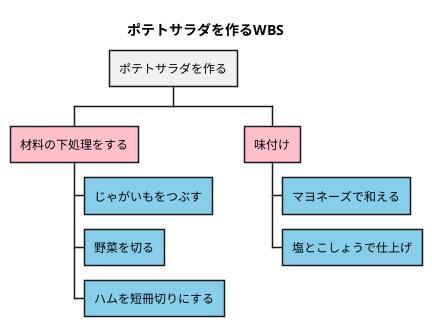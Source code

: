 @startwbs ポテトサラダを作るWBS
title ポテトサラダを作るWBS

* ポテトサラダを作る
**[#pink] 材料の下処理をする
+++[#SkyBlue] じゃがいもをつぶす
+++[#SkyBlue] 野菜を切る
+++[#SkyBlue] ハムを短冊切りにする
**[#pink] 味付け
+++[#SkyBlue] マヨネーズで和える
+++[#SkyBlue] 塩とこしょうで仕上げ
